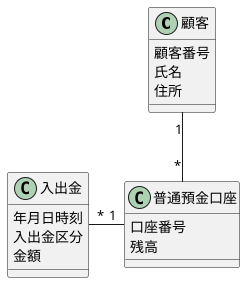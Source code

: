 @startuml

class 顧客 {
  顧客番号
  氏名
  住所
}

class 普通預金口座 {
  口座番号
  残高
}

class 入出金 {
  年月日時刻
  入出金区分
  金額
}

顧客 "1"-d-"*" 普通預金口座
普通預金口座 "1"-l-"*" 入出金

@enduml
